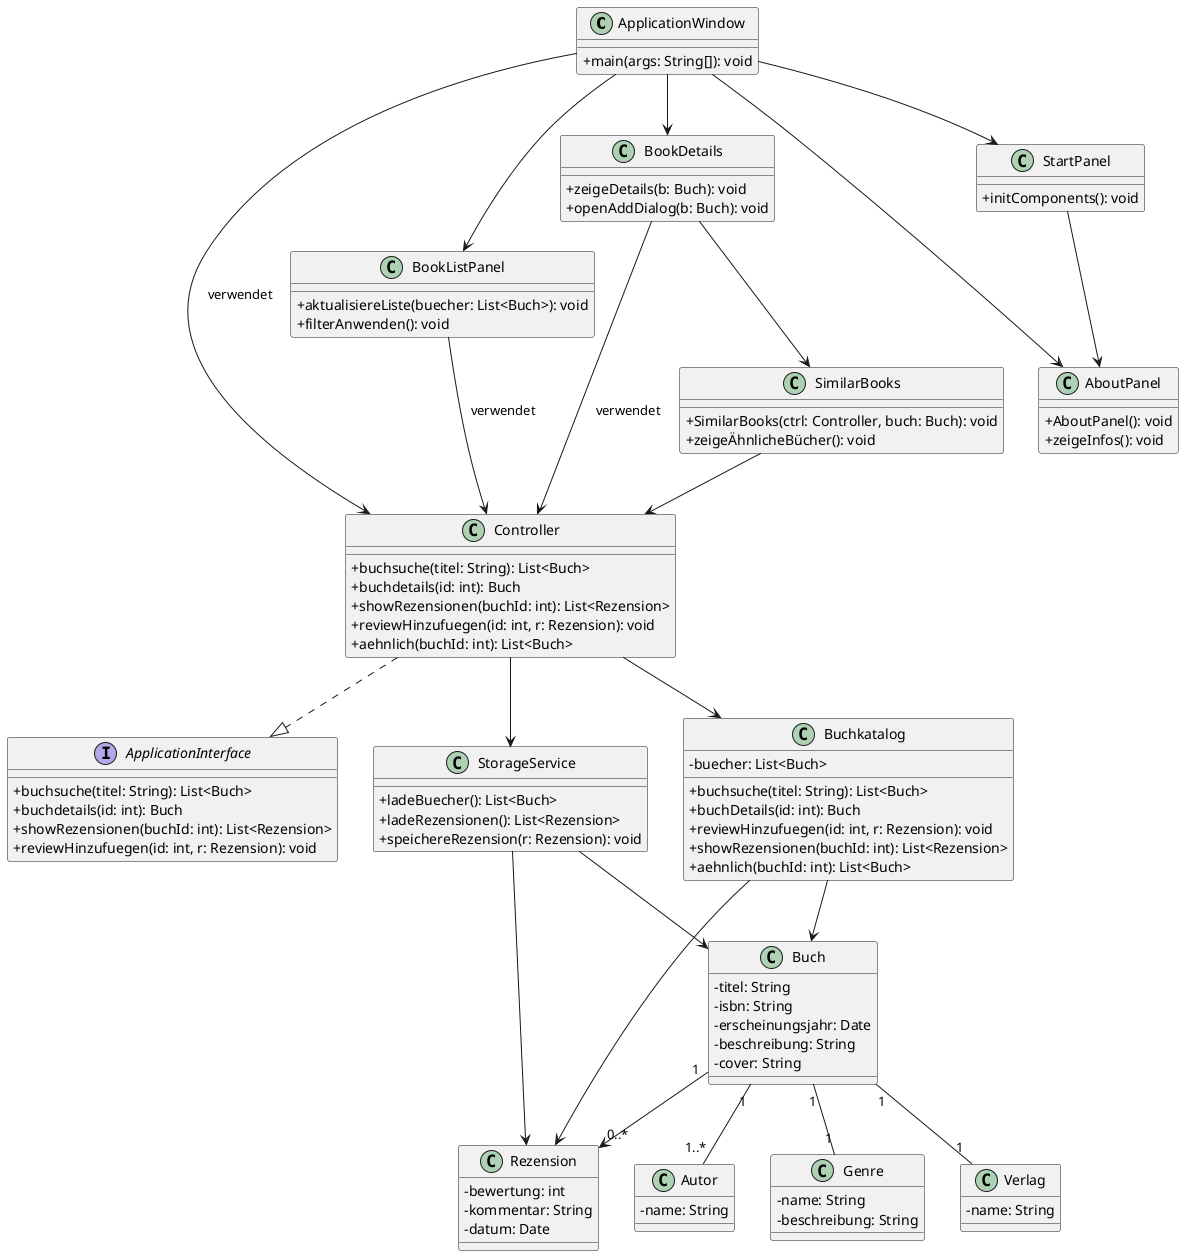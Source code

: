 @startuml Klassendiagramm
skinparam classAttributeIconSize 0

' ==== GUI-Klassen ====
class ApplicationWindow {
  +main(args: String[]): void
}

class BookListPanel {
  +aktualisiereListe(buecher: List<Buch>): void
  +filterAnwenden(): void
}

class BookDetails {
  +zeigeDetails(b: Buch): void
  +openAddDialog(b: Buch): void
}

class StartPanel {
  +initComponents(): void
}

class SimilarBooks {
  +SimilarBooks(ctrl: Controller, buch: Buch): void
  +zeigeÄhnlicheBücher(): void
}

class AboutPanel {
  +AboutPanel(): void
  +zeigeInfos(): void
}

' ==== Verbindungen ====
ApplicationWindow --> BookListPanel
ApplicationWindow --> BookDetails
ApplicationWindow --> StartPanel
ApplicationWindow --> AboutPanel
ApplicationWindow --> Controller : verwendet

StartPanel --> AboutPanel
BookDetails --> SimilarBooks
BookListPanel --> Controller : verwendet
BookDetails --> Controller : verwendet
SimilarBooks --> Controller

' ==== Interfaces & Implementierung ====
interface ApplicationInterface {
  +buchsuche(titel: String): List<Buch>
  +buchdetails(id: int): Buch
  +showRezensionen(buchId: int): List<Rezension>
  +reviewHinzufuegen(id: int, r: Rezension): void
}

Controller ..|> ApplicationInterface

class Controller {
  +buchsuche(titel: String): List<Buch>
  +buchdetails(id: int): Buch
  +showRezensionen(buchId: int): List<Rezension>
  +reviewHinzufuegen(id: int, r: Rezension): void
  +aehnlich(buchId: int): List<Buch>
}

' ==== Backend / Logik ====
class Buchkatalog {
  - buecher: List<Buch>
  +buchsuche(titel: String): List<Buch>
  +buchDetails(id: int): Buch
  +reviewHinzufuegen(id: int, r: Rezension): void
  +showRezensionen(buchId: int): List<Rezension>
  +aehnlich(buchId: int): List<Buch>
}

class StorageService {
  +ladeBuecher(): List<Buch>
  +ladeRezensionen(): List<Rezension>
  +speichereRezension(r: Rezension): void
}

' ==== Datenklassen ====
class Buch {
  -titel: String
  -isbn: String
  -erscheinungsjahr: Date
  -beschreibung: String
  -cover: String
}

class Autor {
  -name: String
}

class Genre {
  -name: String
  -beschreibung: String
}

class Verlag {
  -name: String
}

class Rezension {
  -bewertung: int
  -kommentar: String
  -datum: Date
}

' ==== Beziehungen ====
Controller --> Buchkatalog
Controller --> StorageService
Buchkatalog --> Buch
Buchkatalog --> Rezension
StorageService --> Buch
StorageService --> Rezension

Buch "1" -- "1..*" Autor
Buch "1" -- "1" Genre
Buch "1" -- "1" Verlag
Buch "1" --> "0..*" Rezension

@enduml